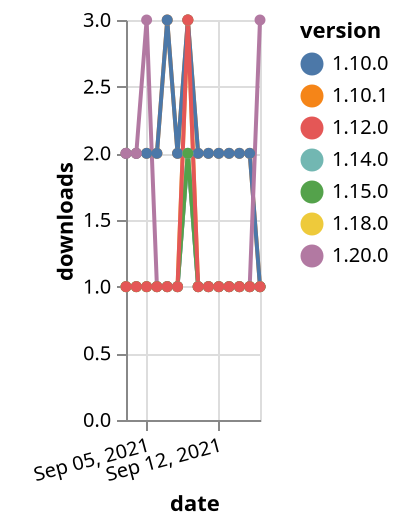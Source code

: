 {"$schema": "https://vega.github.io/schema/vega-lite/v5.json", "description": "A simple bar chart with embedded data.", "data": {"values": [{"date": "2021-09-03", "total": 1906, "delta": 2, "version": "1.10.1"}, {"date": "2021-09-04", "total": 1908, "delta": 2, "version": "1.10.1"}, {"date": "2021-09-05", "total": 1910, "delta": 2, "version": "1.10.1"}, {"date": "2021-09-06", "total": 1912, "delta": 2, "version": "1.10.1"}, {"date": "2021-09-07", "total": 1915, "delta": 3, "version": "1.10.1"}, {"date": "2021-09-08", "total": 1917, "delta": 2, "version": "1.10.1"}, {"date": "2021-09-09", "total": 1920, "delta": 3, "version": "1.10.1"}, {"date": "2021-09-10", "total": 1922, "delta": 2, "version": "1.10.1"}, {"date": "2021-09-11", "total": 1924, "delta": 2, "version": "1.10.1"}, {"date": "2021-09-12", "total": 1926, "delta": 2, "version": "1.10.1"}, {"date": "2021-09-13", "total": 1928, "delta": 2, "version": "1.10.1"}, {"date": "2021-09-14", "total": 1930, "delta": 2, "version": "1.10.1"}, {"date": "2021-09-15", "total": 1932, "delta": 2, "version": "1.10.1"}, {"date": "2021-09-16", "total": 1933, "delta": 1, "version": "1.10.1"}, {"date": "2021-09-03", "total": 211, "delta": 1, "version": "1.18.0"}, {"date": "2021-09-04", "total": 212, "delta": 1, "version": "1.18.0"}, {"date": "2021-09-05", "total": 213, "delta": 1, "version": "1.18.0"}, {"date": "2021-09-06", "total": 214, "delta": 1, "version": "1.18.0"}, {"date": "2021-09-07", "total": 215, "delta": 1, "version": "1.18.0"}, {"date": "2021-09-08", "total": 216, "delta": 1, "version": "1.18.0"}, {"date": "2021-09-09", "total": 219, "delta": 3, "version": "1.18.0"}, {"date": "2021-09-10", "total": 220, "delta": 1, "version": "1.18.0"}, {"date": "2021-09-11", "total": 221, "delta": 1, "version": "1.18.0"}, {"date": "2021-09-12", "total": 222, "delta": 1, "version": "1.18.0"}, {"date": "2021-09-13", "total": 223, "delta": 1, "version": "1.18.0"}, {"date": "2021-09-14", "total": 224, "delta": 1, "version": "1.18.0"}, {"date": "2021-09-15", "total": 225, "delta": 1, "version": "1.18.0"}, {"date": "2021-09-16", "total": 226, "delta": 1, "version": "1.18.0"}, {"date": "2021-09-03", "total": 2087, "delta": 2, "version": "1.10.0"}, {"date": "2021-09-04", "total": 2089, "delta": 2, "version": "1.10.0"}, {"date": "2021-09-05", "total": 2091, "delta": 2, "version": "1.10.0"}, {"date": "2021-09-06", "total": 2093, "delta": 2, "version": "1.10.0"}, {"date": "2021-09-07", "total": 2096, "delta": 3, "version": "1.10.0"}, {"date": "2021-09-08", "total": 2098, "delta": 2, "version": "1.10.0"}, {"date": "2021-09-09", "total": 2101, "delta": 3, "version": "1.10.0"}, {"date": "2021-09-10", "total": 2103, "delta": 2, "version": "1.10.0"}, {"date": "2021-09-11", "total": 2105, "delta": 2, "version": "1.10.0"}, {"date": "2021-09-12", "total": 2107, "delta": 2, "version": "1.10.0"}, {"date": "2021-09-13", "total": 2109, "delta": 2, "version": "1.10.0"}, {"date": "2021-09-14", "total": 2111, "delta": 2, "version": "1.10.0"}, {"date": "2021-09-15", "total": 2113, "delta": 2, "version": "1.10.0"}, {"date": "2021-09-16", "total": 2114, "delta": 1, "version": "1.10.0"}, {"date": "2021-09-03", "total": 136, "delta": 2, "version": "1.20.0"}, {"date": "2021-09-04", "total": 138, "delta": 2, "version": "1.20.0"}, {"date": "2021-09-05", "total": 141, "delta": 3, "version": "1.20.0"}, {"date": "2021-09-06", "total": 142, "delta": 1, "version": "1.20.0"}, {"date": "2021-09-07", "total": 143, "delta": 1, "version": "1.20.0"}, {"date": "2021-09-08", "total": 144, "delta": 1, "version": "1.20.0"}, {"date": "2021-09-09", "total": 146, "delta": 2, "version": "1.20.0"}, {"date": "2021-09-10", "total": 147, "delta": 1, "version": "1.20.0"}, {"date": "2021-09-11", "total": 148, "delta": 1, "version": "1.20.0"}, {"date": "2021-09-12", "total": 149, "delta": 1, "version": "1.20.0"}, {"date": "2021-09-13", "total": 150, "delta": 1, "version": "1.20.0"}, {"date": "2021-09-14", "total": 151, "delta": 1, "version": "1.20.0"}, {"date": "2021-09-15", "total": 152, "delta": 1, "version": "1.20.0"}, {"date": "2021-09-16", "total": 155, "delta": 3, "version": "1.20.0"}, {"date": "2021-09-03", "total": 210, "delta": 1, "version": "1.14.0"}, {"date": "2021-09-04", "total": 211, "delta": 1, "version": "1.14.0"}, {"date": "2021-09-05", "total": 212, "delta": 1, "version": "1.14.0"}, {"date": "2021-09-06", "total": 213, "delta": 1, "version": "1.14.0"}, {"date": "2021-09-07", "total": 214, "delta": 1, "version": "1.14.0"}, {"date": "2021-09-08", "total": 215, "delta": 1, "version": "1.14.0"}, {"date": "2021-09-09", "total": 217, "delta": 2, "version": "1.14.0"}, {"date": "2021-09-10", "total": 218, "delta": 1, "version": "1.14.0"}, {"date": "2021-09-11", "total": 219, "delta": 1, "version": "1.14.0"}, {"date": "2021-09-12", "total": 220, "delta": 1, "version": "1.14.0"}, {"date": "2021-09-13", "total": 221, "delta": 1, "version": "1.14.0"}, {"date": "2021-09-14", "total": 222, "delta": 1, "version": "1.14.0"}, {"date": "2021-09-15", "total": 223, "delta": 1, "version": "1.14.0"}, {"date": "2021-09-16", "total": 224, "delta": 1, "version": "1.14.0"}, {"date": "2021-09-03", "total": 178, "delta": 1, "version": "1.15.0"}, {"date": "2021-09-04", "total": 179, "delta": 1, "version": "1.15.0"}, {"date": "2021-09-05", "total": 180, "delta": 1, "version": "1.15.0"}, {"date": "2021-09-06", "total": 181, "delta": 1, "version": "1.15.0"}, {"date": "2021-09-07", "total": 182, "delta": 1, "version": "1.15.0"}, {"date": "2021-09-08", "total": 183, "delta": 1, "version": "1.15.0"}, {"date": "2021-09-09", "total": 185, "delta": 2, "version": "1.15.0"}, {"date": "2021-09-10", "total": 186, "delta": 1, "version": "1.15.0"}, {"date": "2021-09-11", "total": 187, "delta": 1, "version": "1.15.0"}, {"date": "2021-09-12", "total": 188, "delta": 1, "version": "1.15.0"}, {"date": "2021-09-13", "total": 189, "delta": 1, "version": "1.15.0"}, {"date": "2021-09-14", "total": 190, "delta": 1, "version": "1.15.0"}, {"date": "2021-09-15", "total": 191, "delta": 1, "version": "1.15.0"}, {"date": "2021-09-16", "total": 192, "delta": 1, "version": "1.15.0"}, {"date": "2021-09-03", "total": 368, "delta": 1, "version": "1.12.0"}, {"date": "2021-09-04", "total": 369, "delta": 1, "version": "1.12.0"}, {"date": "2021-09-05", "total": 370, "delta": 1, "version": "1.12.0"}, {"date": "2021-09-06", "total": 371, "delta": 1, "version": "1.12.0"}, {"date": "2021-09-07", "total": 372, "delta": 1, "version": "1.12.0"}, {"date": "2021-09-08", "total": 373, "delta": 1, "version": "1.12.0"}, {"date": "2021-09-09", "total": 376, "delta": 3, "version": "1.12.0"}, {"date": "2021-09-10", "total": 377, "delta": 1, "version": "1.12.0"}, {"date": "2021-09-11", "total": 378, "delta": 1, "version": "1.12.0"}, {"date": "2021-09-12", "total": 379, "delta": 1, "version": "1.12.0"}, {"date": "2021-09-13", "total": 380, "delta": 1, "version": "1.12.0"}, {"date": "2021-09-14", "total": 381, "delta": 1, "version": "1.12.0"}, {"date": "2021-09-15", "total": 382, "delta": 1, "version": "1.12.0"}, {"date": "2021-09-16", "total": 383, "delta": 1, "version": "1.12.0"}]}, "width": "container", "mark": {"type": "line", "point": {"filled": true}}, "encoding": {"x": {"field": "date", "type": "temporal", "timeUnit": "yearmonthdate", "title": "date", "axis": {"labelAngle": -15}}, "y": {"field": "delta", "type": "quantitative", "title": "downloads"}, "color": {"field": "version", "type": "nominal"}, "tooltip": {"field": "delta"}}}